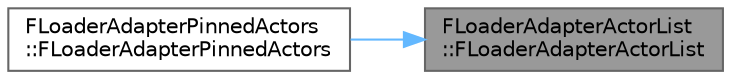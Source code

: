 digraph "FLoaderAdapterActorList::FLoaderAdapterActorList"
{
 // INTERACTIVE_SVG=YES
 // LATEX_PDF_SIZE
  bgcolor="transparent";
  edge [fontname=Helvetica,fontsize=10,labelfontname=Helvetica,labelfontsize=10];
  node [fontname=Helvetica,fontsize=10,shape=box,height=0.2,width=0.4];
  rankdir="RL";
  Node1 [id="Node000001",label="FLoaderAdapterActorList\l::FLoaderAdapterActorList",height=0.2,width=0.4,color="gray40", fillcolor="grey60", style="filled", fontcolor="black",tooltip=" "];
  Node1 -> Node2 [id="edge1_Node000001_Node000002",dir="back",color="steelblue1",style="solid",tooltip=" "];
  Node2 [id="Node000002",label="FLoaderAdapterPinnedActors\l::FLoaderAdapterPinnedActors",height=0.2,width=0.4,color="grey40", fillcolor="white", style="filled",URL="$dd/dcb/classFLoaderAdapterPinnedActors.html#a337e7e03ba36bdfcea62e8d1b83abf25",tooltip=" "];
}
